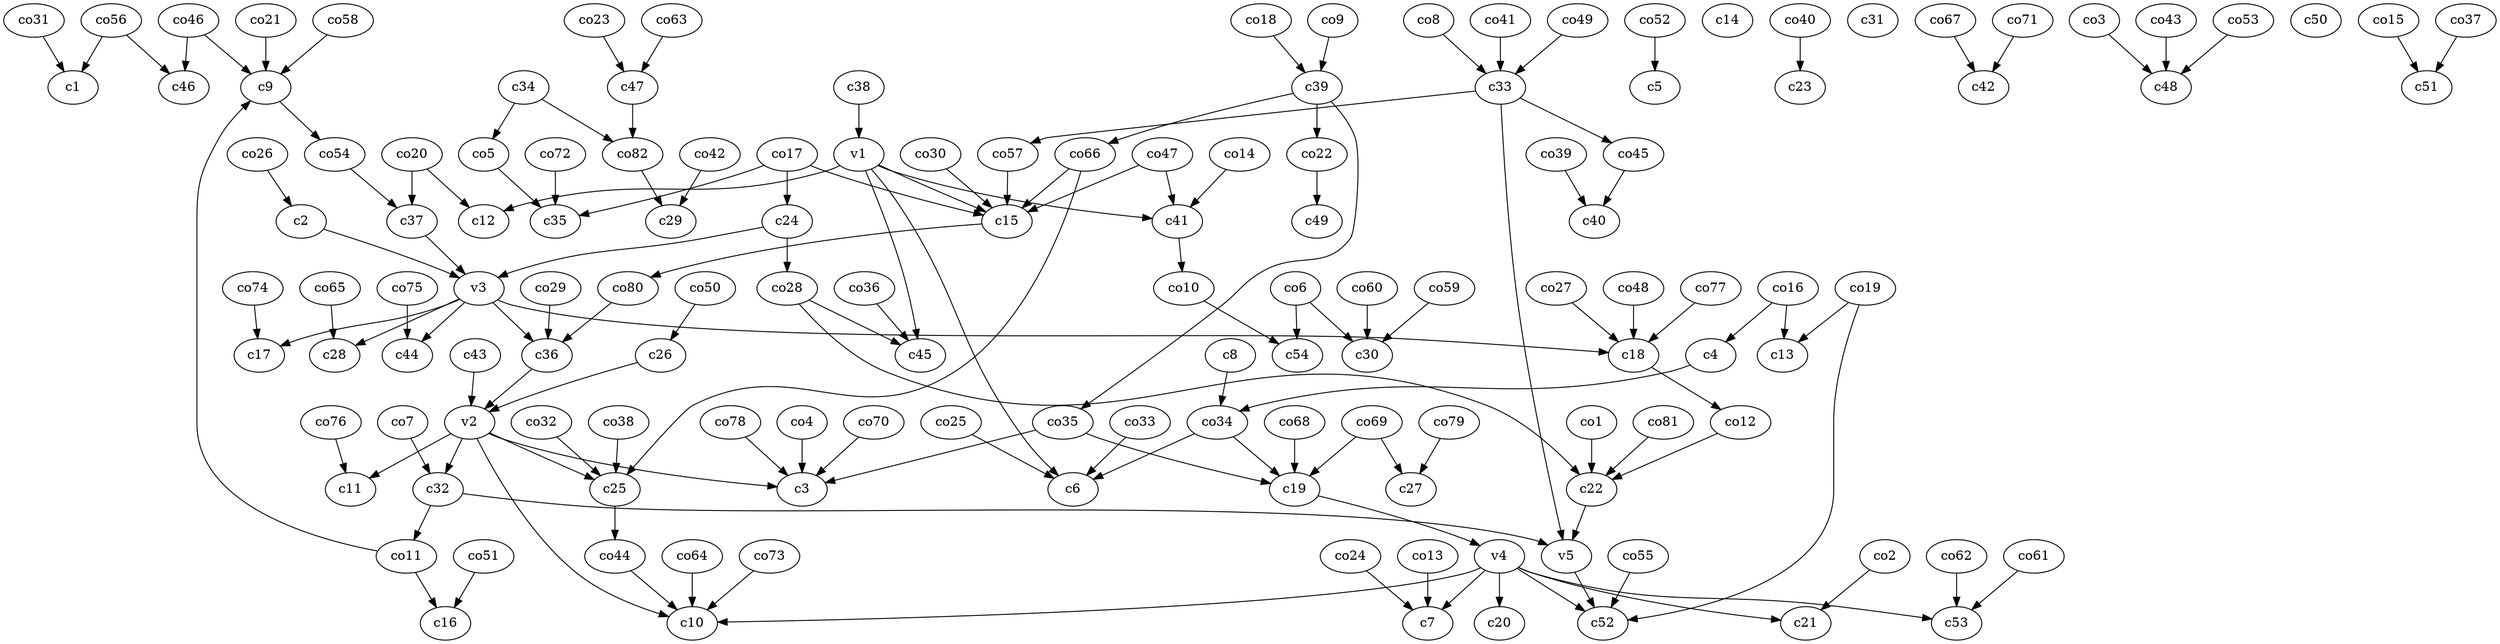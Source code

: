 strict digraph  {
c1;
c2;
c3;
c4;
c5;
c6;
c7;
c8;
c9;
c10;
c11;
c12;
c13;
c14;
c15;
c16;
c17;
c18;
c19;
c20;
c21;
c22;
c23;
c24;
c25;
c26;
c27;
c28;
c29;
c30;
c31;
c32;
c33;
c34;
c35;
c36;
c37;
c38;
c39;
c40;
c41;
c42;
c43;
c44;
c45;
c46;
c47;
c48;
c49;
c50;
c51;
c52;
c53;
c54;
v1;
v2;
v3;
v4;
v5;
co1;
co2;
co3;
co4;
co5;
co6;
co7;
co8;
co9;
co10;
co11;
co12;
co13;
co14;
co15;
co16;
co17;
co18;
co19;
co20;
co21;
co22;
co23;
co24;
co25;
co26;
co27;
co28;
co29;
co30;
co31;
co32;
co33;
co34;
co35;
co36;
co37;
co38;
co39;
co40;
co41;
co42;
co43;
co44;
co45;
co46;
co47;
co48;
co49;
co50;
co51;
co52;
co53;
co54;
co55;
co56;
co57;
co58;
co59;
co60;
co61;
co62;
co63;
co64;
co65;
co66;
co67;
co68;
co69;
co70;
co71;
co72;
co73;
co74;
co75;
co76;
co77;
co78;
co79;
co80;
co81;
co82;
c2 -> v3  [weight=1];
c4 -> co34  [weight=1];
c8 -> co34  [weight=1];
c9 -> co54  [weight=1];
c15 -> co80  [weight=1];
c18 -> co12  [weight=1];
c19 -> v4  [weight=1];
c22 -> v5  [weight=1];
c24 -> co28  [weight=1];
c24 -> v3  [weight=1];
c25 -> co44  [weight=1];
c26 -> v2  [weight=1];
c32 -> co11  [weight=1];
c32 -> v5  [weight=1];
c33 -> co57  [weight=1];
c33 -> co45  [weight=1];
c33 -> v5  [weight=1];
c34 -> co82  [weight=1];
c34 -> co5  [weight=1];
c36 -> v2  [weight=1];
c37 -> v3  [weight=1];
c38 -> v1  [weight=1];
c39 -> co35  [weight=1];
c39 -> co66  [weight=1];
c39 -> co22  [weight=1];
c41 -> co10  [weight=1];
c43 -> v2  [weight=1];
c47 -> co82  [weight=1];
v1 -> c12  [weight=1];
v1 -> c6  [weight=1];
v1 -> c45  [weight=1];
v1 -> c41  [weight=1];
v1 -> c15  [weight=1];
v2 -> c32  [weight=1];
v2 -> c3  [weight=1];
v2 -> c11  [weight=1];
v2 -> c25  [weight=1];
v2 -> c10  [weight=1];
v3 -> c44  [weight=1];
v3 -> c36  [weight=1];
v3 -> c28  [weight=1];
v3 -> c18  [weight=1];
v3 -> c17  [weight=1];
v4 -> c10  [weight=1];
v4 -> c21  [weight=1];
v4 -> c53  [weight=1];
v4 -> c7  [weight=1];
v4 -> c20  [weight=1];
v4 -> c52  [weight=1];
v5 -> c52  [weight=1];
co1 -> c22  [weight=1];
co2 -> c21  [weight=1];
co3 -> c48  [weight=1];
co4 -> c3  [weight=1];
co5 -> c35  [weight=1];
co6 -> c54  [weight=1];
co6 -> c30  [weight=1];
co7 -> c32  [weight=1];
co8 -> c33  [weight=1];
co9 -> c39  [weight=1];
co10 -> c54  [weight=1];
co11 -> c16  [weight=1];
co11 -> c9  [weight=1];
co12 -> c22  [weight=1];
co13 -> c7  [weight=1];
co14 -> c41  [weight=1];
co15 -> c51  [weight=1];
co16 -> c13  [weight=1];
co16 -> c4  [weight=1];
co17 -> c24  [weight=1];
co17 -> c15  [weight=1];
co17 -> c35  [weight=1];
co18 -> c39  [weight=1];
co19 -> c13  [weight=1];
co19 -> c52  [weight=1];
co20 -> c37  [weight=1];
co20 -> c12  [weight=1];
co21 -> c9  [weight=1];
co22 -> c49  [weight=1];
co23 -> c47  [weight=1];
co24 -> c7  [weight=1];
co25 -> c6  [weight=1];
co26 -> c2  [weight=1];
co27 -> c18  [weight=1];
co28 -> c45  [weight=1];
co28 -> c22  [weight=1];
co29 -> c36  [weight=1];
co30 -> c15  [weight=1];
co31 -> c1  [weight=1];
co32 -> c25  [weight=1];
co33 -> c6  [weight=1];
co34 -> c19  [weight=1];
co34 -> c6  [weight=1];
co35 -> c3  [weight=1];
co35 -> c19  [weight=1];
co36 -> c45  [weight=1];
co37 -> c51  [weight=1];
co38 -> c25  [weight=1];
co39 -> c40  [weight=1];
co40 -> c23  [weight=1];
co41 -> c33  [weight=1];
co42 -> c29  [weight=1];
co43 -> c48  [weight=1];
co44 -> c10  [weight=1];
co45 -> c40  [weight=1];
co46 -> c9  [weight=1];
co46 -> c46  [weight=1];
co47 -> c41  [weight=1];
co47 -> c15  [weight=1];
co48 -> c18  [weight=1];
co49 -> c33  [weight=1];
co50 -> c26  [weight=1];
co51 -> c16  [weight=1];
co52 -> c5  [weight=1];
co53 -> c48  [weight=1];
co54 -> c37  [weight=1];
co55 -> c52  [weight=1];
co56 -> c46  [weight=1];
co56 -> c1  [weight=1];
co57 -> c15  [weight=1];
co58 -> c9  [weight=1];
co59 -> c30  [weight=1];
co60 -> c30  [weight=1];
co61 -> c53  [weight=1];
co62 -> c53  [weight=1];
co63 -> c47  [weight=1];
co64 -> c10  [weight=1];
co65 -> c28  [weight=1];
co66 -> c25  [weight=1];
co66 -> c15  [weight=1];
co67 -> c42  [weight=1];
co68 -> c19  [weight=1];
co69 -> c27  [weight=1];
co69 -> c19  [weight=1];
co70 -> c3  [weight=1];
co71 -> c42  [weight=1];
co72 -> c35  [weight=1];
co73 -> c10  [weight=1];
co74 -> c17  [weight=1];
co75 -> c44  [weight=1];
co76 -> c11  [weight=1];
co77 -> c18  [weight=1];
co78 -> c3  [weight=1];
co79 -> c27  [weight=1];
co80 -> c36  [weight=1];
co81 -> c22  [weight=1];
co82 -> c29  [weight=1];
}
